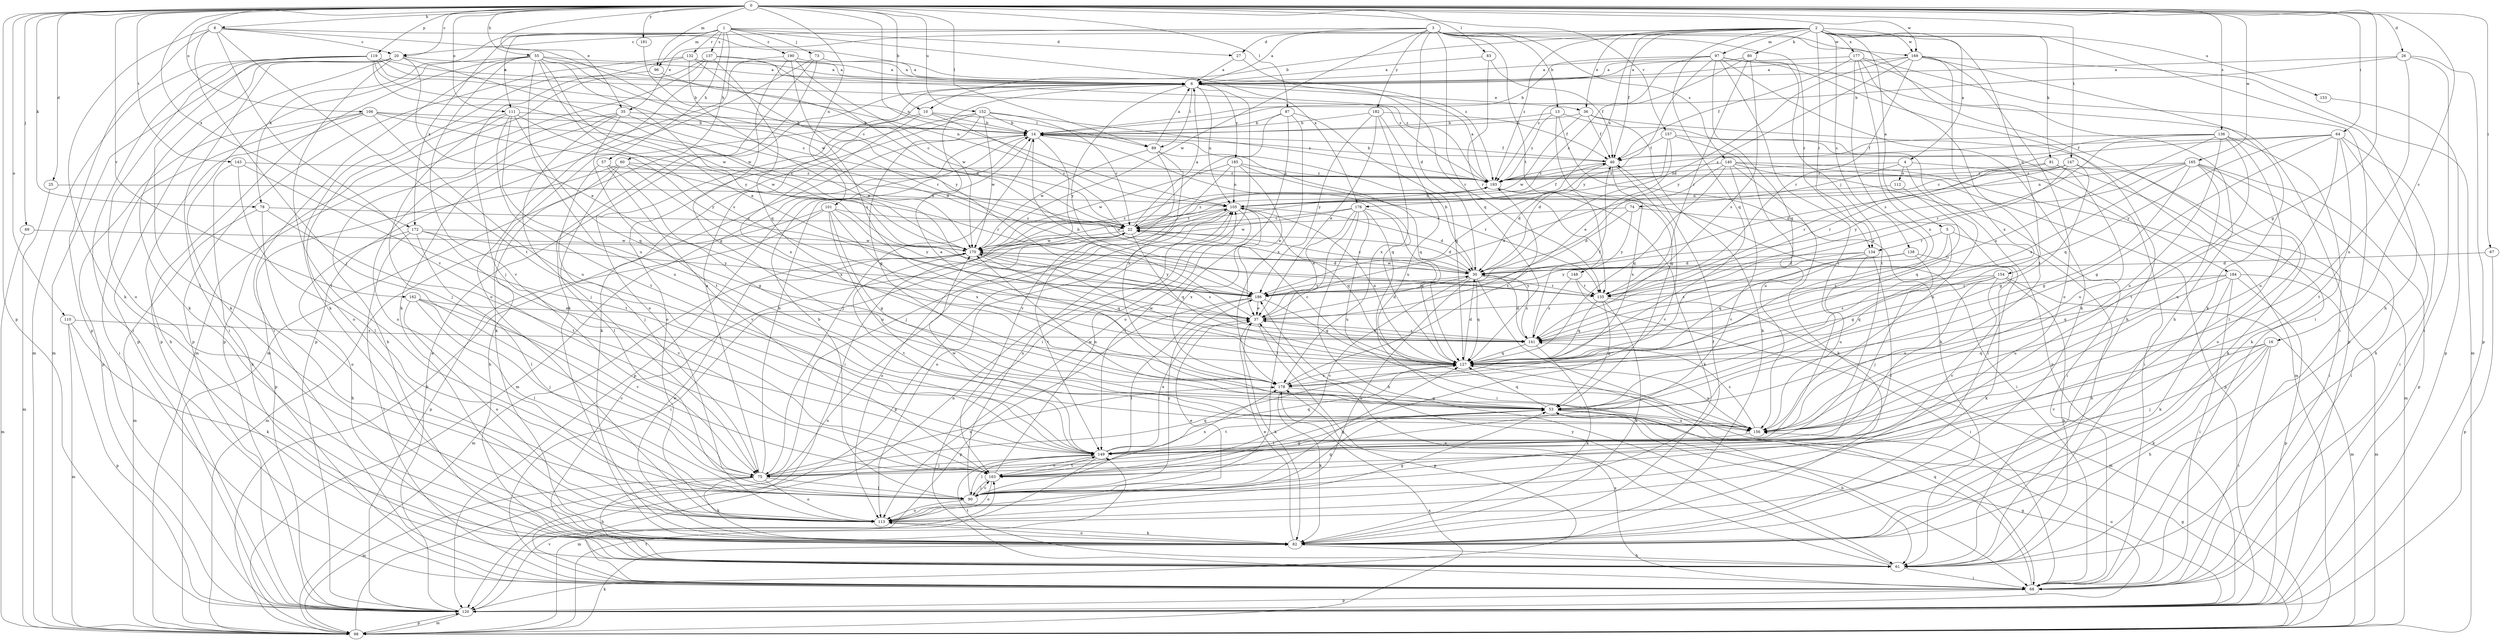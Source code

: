strict digraph  {
0;
1;
2;
3;
4;
5;
6;
8;
10;
13;
14;
16;
20;
22;
25;
26;
27;
30;
35;
36;
37;
46;
53;
55;
57;
60;
61;
64;
67;
68;
69;
73;
74;
75;
78;
80;
81;
82;
83;
87;
89;
90;
96;
97;
98;
101;
105;
106;
110;
111;
112;
113;
119;
120;
127;
132;
134;
135;
136;
137;
138;
140;
141;
143;
147;
148;
149;
152;
153;
154;
156;
157;
162;
163;
165;
169;
170;
172;
176;
177;
178;
181;
182;
184;
185;
186;
190;
193;
0 -> 8  [label=b];
0 -> 10  [label=b];
0 -> 16  [label=c];
0 -> 20  [label=c];
0 -> 25  [label=d];
0 -> 26  [label=d];
0 -> 35  [label=e];
0 -> 53  [label=g];
0 -> 55  [label=h];
0 -> 64  [label=i];
0 -> 67  [label=i];
0 -> 69  [label=j];
0 -> 78  [label=k];
0 -> 83  [label=l];
0 -> 87  [label=l];
0 -> 89  [label=l];
0 -> 96  [label=m];
0 -> 101  [label=n];
0 -> 105  [label=n];
0 -> 106  [label=o];
0 -> 110  [label=o];
0 -> 111  [label=o];
0 -> 119  [label=p];
0 -> 120  [label=p];
0 -> 136  [label=s];
0 -> 143  [label=t];
0 -> 147  [label=t];
0 -> 152  [label=u];
0 -> 157  [label=v];
0 -> 162  [label=v];
0 -> 165  [label=w];
0 -> 169  [label=w];
0 -> 172  [label=x];
0 -> 181  [label=y];
1 -> 27  [label=d];
1 -> 57  [label=h];
1 -> 60  [label=h];
1 -> 73  [label=j];
1 -> 78  [label=k];
1 -> 96  [label=m];
1 -> 111  [label=o];
1 -> 132  [label=r];
1 -> 137  [label=s];
1 -> 169  [label=w];
1 -> 172  [label=x];
1 -> 176  [label=x];
1 -> 190  [label=z];
2 -> 4  [label=a];
2 -> 5  [label=a];
2 -> 10  [label=b];
2 -> 35  [label=e];
2 -> 36  [label=e];
2 -> 46  [label=f];
2 -> 61  [label=h];
2 -> 80  [label=k];
2 -> 81  [label=k];
2 -> 97  [label=m];
2 -> 127  [label=q];
2 -> 134  [label=r];
2 -> 138  [label=s];
2 -> 153  [label=u];
2 -> 154  [label=u];
2 -> 169  [label=w];
2 -> 176  [label=x];
2 -> 177  [label=x];
2 -> 193  [label=z];
3 -> 6  [label=a];
3 -> 13  [label=b];
3 -> 20  [label=c];
3 -> 27  [label=d];
3 -> 30  [label=d];
3 -> 68  [label=i];
3 -> 127  [label=q];
3 -> 134  [label=r];
3 -> 140  [label=s];
3 -> 148  [label=t];
3 -> 170  [label=w];
3 -> 182  [label=y];
4 -> 74  [label=j];
4 -> 112  [label=o];
4 -> 156  [label=u];
4 -> 184  [label=y];
4 -> 193  [label=z];
5 -> 53  [label=g];
5 -> 61  [label=h];
5 -> 134  [label=r];
5 -> 141  [label=s];
6 -> 36  [label=e];
6 -> 68  [label=i];
6 -> 89  [label=l];
6 -> 105  [label=n];
6 -> 113  [label=o];
6 -> 185  [label=y];
6 -> 186  [label=y];
8 -> 20  [label=c];
8 -> 75  [label=j];
8 -> 82  [label=k];
8 -> 120  [label=p];
8 -> 149  [label=t];
8 -> 163  [label=v];
8 -> 170  [label=w];
8 -> 193  [label=z];
10 -> 14  [label=b];
10 -> 22  [label=c];
10 -> 82  [label=k];
10 -> 89  [label=l];
10 -> 178  [label=x];
13 -> 14  [label=b];
13 -> 53  [label=g];
13 -> 61  [label=h];
13 -> 120  [label=p];
13 -> 193  [label=z];
14 -> 46  [label=f];
14 -> 68  [label=i];
14 -> 75  [label=j];
14 -> 98  [label=m];
14 -> 120  [label=p];
14 -> 127  [label=q];
16 -> 61  [label=h];
16 -> 68  [label=i];
16 -> 75  [label=j];
16 -> 82  [label=k];
16 -> 127  [label=q];
16 -> 163  [label=v];
20 -> 6  [label=a];
20 -> 37  [label=e];
20 -> 68  [label=i];
20 -> 82  [label=k];
20 -> 90  [label=l];
20 -> 98  [label=m];
20 -> 120  [label=p];
20 -> 170  [label=w];
22 -> 6  [label=a];
22 -> 30  [label=d];
22 -> 68  [label=i];
22 -> 113  [label=o];
22 -> 127  [label=q];
22 -> 149  [label=t];
22 -> 170  [label=w];
22 -> 193  [label=z];
25 -> 98  [label=m];
25 -> 105  [label=n];
26 -> 6  [label=a];
26 -> 14  [label=b];
26 -> 68  [label=i];
26 -> 120  [label=p];
26 -> 156  [label=u];
27 -> 6  [label=a];
27 -> 135  [label=r];
30 -> 14  [label=b];
30 -> 22  [label=c];
30 -> 68  [label=i];
30 -> 113  [label=o];
30 -> 127  [label=q];
30 -> 135  [label=r];
30 -> 141  [label=s];
30 -> 163  [label=v];
30 -> 170  [label=w];
30 -> 186  [label=y];
35 -> 14  [label=b];
35 -> 30  [label=d];
35 -> 61  [label=h];
35 -> 75  [label=j];
35 -> 113  [label=o];
35 -> 149  [label=t];
36 -> 14  [label=b];
36 -> 46  [label=f];
36 -> 82  [label=k];
36 -> 98  [label=m];
36 -> 170  [label=w];
37 -> 14  [label=b];
37 -> 30  [label=d];
37 -> 82  [label=k];
37 -> 120  [label=p];
37 -> 141  [label=s];
46 -> 14  [label=b];
46 -> 30  [label=d];
46 -> 163  [label=v];
46 -> 178  [label=x];
46 -> 193  [label=z];
53 -> 6  [label=a];
53 -> 61  [label=h];
53 -> 127  [label=q];
53 -> 149  [label=t];
53 -> 156  [label=u];
55 -> 6  [label=a];
55 -> 37  [label=e];
55 -> 68  [label=i];
55 -> 82  [label=k];
55 -> 105  [label=n];
55 -> 120  [label=p];
55 -> 135  [label=r];
55 -> 141  [label=s];
55 -> 156  [label=u];
55 -> 163  [label=v];
55 -> 186  [label=y];
57 -> 53  [label=g];
57 -> 75  [label=j];
57 -> 163  [label=v];
57 -> 193  [label=z];
60 -> 61  [label=h];
60 -> 90  [label=l];
60 -> 120  [label=p];
60 -> 135  [label=r];
60 -> 178  [label=x];
60 -> 193  [label=z];
61 -> 22  [label=c];
61 -> 37  [label=e];
61 -> 68  [label=i];
61 -> 149  [label=t];
61 -> 186  [label=y];
64 -> 22  [label=c];
64 -> 46  [label=f];
64 -> 53  [label=g];
64 -> 61  [label=h];
64 -> 68  [label=i];
64 -> 127  [label=q];
64 -> 149  [label=t];
64 -> 156  [label=u];
67 -> 30  [label=d];
67 -> 120  [label=p];
68 -> 105  [label=n];
68 -> 120  [label=p];
68 -> 127  [label=q];
68 -> 178  [label=x];
69 -> 98  [label=m];
69 -> 170  [label=w];
73 -> 6  [label=a];
73 -> 82  [label=k];
73 -> 98  [label=m];
73 -> 120  [label=p];
74 -> 22  [label=c];
74 -> 30  [label=d];
74 -> 90  [label=l];
74 -> 186  [label=y];
75 -> 6  [label=a];
75 -> 14  [label=b];
75 -> 53  [label=g];
75 -> 61  [label=h];
75 -> 82  [label=k];
75 -> 90  [label=l];
75 -> 98  [label=m];
75 -> 113  [label=o];
75 -> 127  [label=q];
75 -> 178  [label=x];
78 -> 22  [label=c];
78 -> 98  [label=m];
78 -> 113  [label=o];
78 -> 149  [label=t];
80 -> 6  [label=a];
80 -> 22  [label=c];
80 -> 135  [label=r];
80 -> 141  [label=s];
80 -> 149  [label=t];
81 -> 68  [label=i];
81 -> 135  [label=r];
81 -> 156  [label=u];
81 -> 193  [label=z];
82 -> 37  [label=e];
82 -> 61  [label=h];
82 -> 113  [label=o];
82 -> 170  [label=w];
83 -> 6  [label=a];
83 -> 46  [label=f];
83 -> 135  [label=r];
87 -> 14  [label=b];
87 -> 22  [label=c];
87 -> 113  [label=o];
87 -> 127  [label=q];
87 -> 178  [label=x];
89 -> 6  [label=a];
89 -> 127  [label=q];
89 -> 163  [label=v];
89 -> 170  [label=w];
89 -> 178  [label=x];
90 -> 14  [label=b];
90 -> 53  [label=g];
90 -> 105  [label=n];
90 -> 113  [label=o];
90 -> 127  [label=q];
90 -> 163  [label=v];
90 -> 186  [label=y];
96 -> 22  [label=c];
96 -> 75  [label=j];
97 -> 6  [label=a];
97 -> 14  [label=b];
97 -> 61  [label=h];
97 -> 82  [label=k];
97 -> 120  [label=p];
97 -> 127  [label=q];
97 -> 149  [label=t];
97 -> 186  [label=y];
97 -> 193  [label=z];
98 -> 14  [label=b];
98 -> 53  [label=g];
98 -> 82  [label=k];
98 -> 105  [label=n];
98 -> 120  [label=p];
98 -> 149  [label=t];
98 -> 178  [label=x];
101 -> 22  [label=c];
101 -> 53  [label=g];
101 -> 98  [label=m];
101 -> 120  [label=p];
101 -> 156  [label=u];
101 -> 178  [label=x];
101 -> 186  [label=y];
105 -> 22  [label=c];
105 -> 30  [label=d];
105 -> 46  [label=f];
105 -> 113  [label=o];
105 -> 120  [label=p];
105 -> 127  [label=q];
105 -> 149  [label=t];
105 -> 170  [label=w];
105 -> 178  [label=x];
106 -> 14  [label=b];
106 -> 22  [label=c];
106 -> 61  [label=h];
106 -> 68  [label=i];
106 -> 120  [label=p];
106 -> 156  [label=u];
106 -> 186  [label=y];
110 -> 82  [label=k];
110 -> 98  [label=m];
110 -> 120  [label=p];
110 -> 141  [label=s];
111 -> 14  [label=b];
111 -> 75  [label=j];
111 -> 113  [label=o];
111 -> 127  [label=q];
111 -> 149  [label=t];
111 -> 156  [label=u];
111 -> 170  [label=w];
112 -> 105  [label=n];
112 -> 127  [label=q];
113 -> 37  [label=e];
113 -> 46  [label=f];
113 -> 53  [label=g];
113 -> 82  [label=k];
119 -> 6  [label=a];
119 -> 14  [label=b];
119 -> 22  [label=c];
119 -> 68  [label=i];
119 -> 90  [label=l];
119 -> 98  [label=m];
119 -> 113  [label=o];
119 -> 170  [label=w];
119 -> 193  [label=z];
120 -> 6  [label=a];
120 -> 53  [label=g];
120 -> 98  [label=m];
120 -> 156  [label=u];
120 -> 163  [label=v];
127 -> 22  [label=c];
127 -> 30  [label=d];
127 -> 105  [label=n];
127 -> 156  [label=u];
127 -> 170  [label=w];
127 -> 178  [label=x];
132 -> 6  [label=a];
132 -> 37  [label=e];
132 -> 82  [label=k];
132 -> 120  [label=p];
132 -> 186  [label=y];
132 -> 193  [label=z];
134 -> 30  [label=d];
134 -> 90  [label=l];
134 -> 127  [label=q];
134 -> 156  [label=u];
134 -> 186  [label=y];
135 -> 53  [label=g];
135 -> 82  [label=k];
135 -> 98  [label=m];
135 -> 127  [label=q];
136 -> 46  [label=f];
136 -> 82  [label=k];
136 -> 90  [label=l];
136 -> 135  [label=r];
136 -> 141  [label=s];
136 -> 149  [label=t];
136 -> 156  [label=u];
136 -> 193  [label=z];
137 -> 6  [label=a];
137 -> 30  [label=d];
137 -> 98  [label=m];
137 -> 113  [label=o];
137 -> 120  [label=p];
137 -> 127  [label=q];
138 -> 30  [label=d];
138 -> 75  [label=j];
138 -> 82  [label=k];
138 -> 141  [label=s];
140 -> 37  [label=e];
140 -> 68  [label=i];
140 -> 82  [label=k];
140 -> 98  [label=m];
140 -> 120  [label=p];
140 -> 127  [label=q];
140 -> 163  [label=v];
140 -> 193  [label=z];
141 -> 30  [label=d];
141 -> 37  [label=e];
141 -> 46  [label=f];
141 -> 82  [label=k];
141 -> 127  [label=q];
143 -> 61  [label=h];
143 -> 90  [label=l];
143 -> 149  [label=t];
143 -> 193  [label=z];
147 -> 30  [label=d];
147 -> 37  [label=e];
147 -> 53  [label=g];
147 -> 113  [label=o];
147 -> 135  [label=r];
147 -> 193  [label=z];
148 -> 68  [label=i];
148 -> 135  [label=r];
148 -> 141  [label=s];
149 -> 37  [label=e];
149 -> 75  [label=j];
149 -> 90  [label=l];
149 -> 98  [label=m];
149 -> 127  [label=q];
149 -> 163  [label=v];
149 -> 170  [label=w];
152 -> 14  [label=b];
152 -> 22  [label=c];
152 -> 53  [label=g];
152 -> 82  [label=k];
152 -> 113  [label=o];
152 -> 170  [label=w];
152 -> 193  [label=z];
153 -> 120  [label=p];
154 -> 61  [label=h];
154 -> 98  [label=m];
154 -> 127  [label=q];
154 -> 141  [label=s];
154 -> 156  [label=u];
154 -> 163  [label=v];
154 -> 186  [label=y];
156 -> 141  [label=s];
156 -> 149  [label=t];
156 -> 170  [label=w];
157 -> 30  [label=d];
157 -> 37  [label=e];
157 -> 46  [label=f];
157 -> 68  [label=i];
157 -> 156  [label=u];
162 -> 37  [label=e];
162 -> 75  [label=j];
162 -> 90  [label=l];
162 -> 113  [label=o];
162 -> 163  [label=v];
163 -> 90  [label=l];
163 -> 105  [label=n];
163 -> 113  [label=o];
163 -> 149  [label=t];
163 -> 178  [label=x];
165 -> 53  [label=g];
165 -> 68  [label=i];
165 -> 82  [label=k];
165 -> 105  [label=n];
165 -> 120  [label=p];
165 -> 141  [label=s];
165 -> 156  [label=u];
165 -> 186  [label=y];
165 -> 193  [label=z];
169 -> 6  [label=a];
169 -> 30  [label=d];
169 -> 82  [label=k];
169 -> 98  [label=m];
169 -> 113  [label=o];
169 -> 135  [label=r];
169 -> 178  [label=x];
169 -> 186  [label=y];
170 -> 30  [label=d];
170 -> 98  [label=m];
170 -> 127  [label=q];
170 -> 141  [label=s];
170 -> 149  [label=t];
170 -> 186  [label=y];
170 -> 193  [label=z];
172 -> 61  [label=h];
172 -> 68  [label=i];
172 -> 90  [label=l];
172 -> 163  [label=v];
172 -> 170  [label=w];
172 -> 186  [label=y];
176 -> 22  [label=c];
176 -> 37  [label=e];
176 -> 61  [label=h];
176 -> 68  [label=i];
176 -> 90  [label=l];
176 -> 127  [label=q];
176 -> 156  [label=u];
176 -> 170  [label=w];
177 -> 6  [label=a];
177 -> 46  [label=f];
177 -> 61  [label=h];
177 -> 68  [label=i];
177 -> 141  [label=s];
177 -> 149  [label=t];
177 -> 178  [label=x];
178 -> 53  [label=g];
178 -> 82  [label=k];
178 -> 193  [label=z];
181 -> 22  [label=c];
182 -> 14  [label=b];
182 -> 37  [label=e];
182 -> 46  [label=f];
182 -> 156  [label=u];
182 -> 178  [label=x];
182 -> 186  [label=y];
184 -> 68  [label=i];
184 -> 82  [label=k];
184 -> 98  [label=m];
184 -> 120  [label=p];
184 -> 127  [label=q];
184 -> 135  [label=r];
184 -> 156  [label=u];
185 -> 37  [label=e];
185 -> 75  [label=j];
185 -> 105  [label=n];
185 -> 135  [label=r];
185 -> 170  [label=w];
185 -> 193  [label=z];
186 -> 37  [label=e];
186 -> 90  [label=l];
186 -> 120  [label=p];
186 -> 127  [label=q];
190 -> 6  [label=a];
190 -> 53  [label=g];
190 -> 82  [label=k];
190 -> 141  [label=s];
190 -> 170  [label=w];
193 -> 6  [label=a];
193 -> 68  [label=i];
193 -> 82  [label=k];
193 -> 105  [label=n];
}
